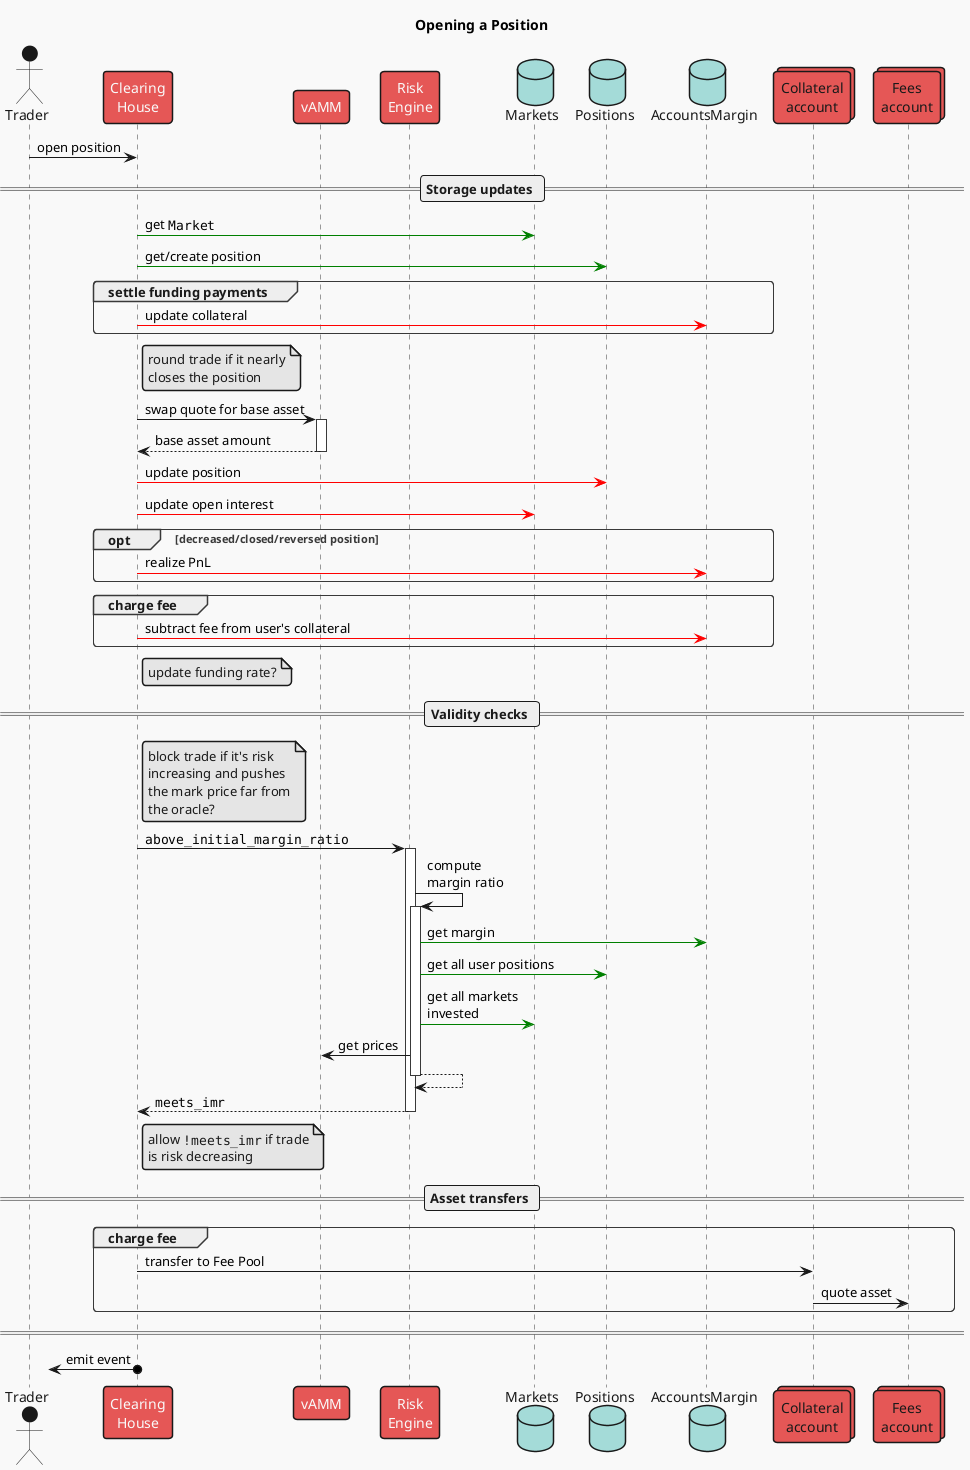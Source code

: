 @startuml open_position
!theme mars
skinparam responseMessageBelowArrow true

title Opening a Position

actor "Trader" as user
participant "Clearing\nHouse" as ch
participant "vAMM" as vamm
participant "Risk\nEngine" as risk
database "Markets" as mkts
database "Positions" as positions
database "AccountsMargin" as accs
collections "Collateral\naccount" as vault
collections "Fees\naccount" as fees

user -> ch : open position

== Storage updates ==

ch -[#green]> mkts : get ""Market""
ch -[#green]> positions : get/create position

group settle funding payments
ch -[#red]> accs : update collateral
end

note right ch
round trade if it nearly
closes the position
end note
ch -> vamm ++ : swap quote for base asset
return base asset amount

ch -[#red]> positions : update position
ch -[#red]> mkts : update open interest


opt decreased/closed/reversed position
ch -[#red]> accs : realize PnL
end

group charge fee
ch -[#red]> accs : subtract fee from user's collateral
end

note right ch
update funding rate?
end note

== Validity checks ==

note right ch
block trade if it's risk
increasing and pushes
the mark price far from
the oracle?
end note

'RiskEngine
ch -> risk ++: ""above_initial_margin_ratio""
    risk -> risk ++: compute\nmargin ratio
        risk -[#green]> accs : get margin
        risk -[#green]> positions : get all user positions
        risk -[#green]> mkts : get all markets\ninvested
        risk -> vamm : get prices
    return
return ""meets_imr""

note right ch
allow ""!meets_imr"" if trade
is risk decreasing
end note

== Asset transfers ==

group charge fee
ch -> vault : transfer to Fee Pool
vault -> fees : quote asset
end

====

?<-o ch : emit event
@enduml
